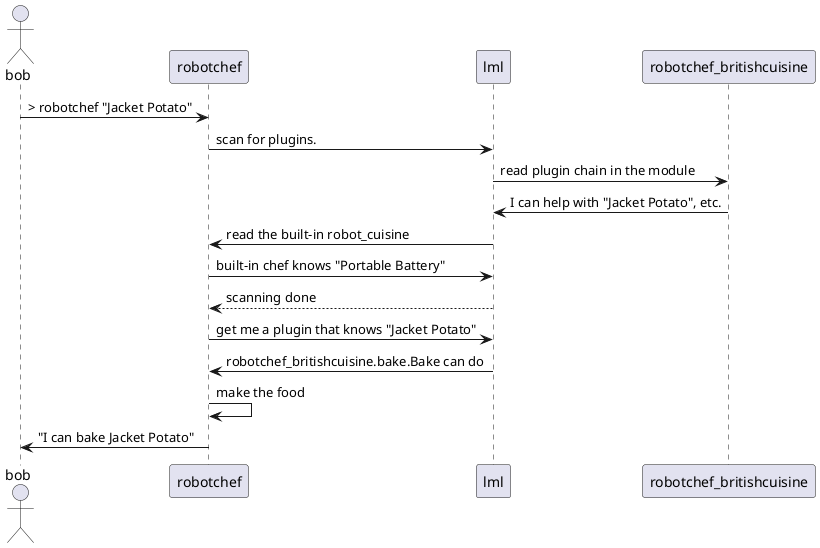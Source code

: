 @startuml

actor bob
participant robotchef
participant lml
participant robotchef_britishcuisine

bob -> robotchef : > robotchef "Jacket Potato"
robotchef -> lml : scan for plugins.
lml -> robotchef_britishcuisine : read plugin chain in the module
robotchef_britishcuisine -> lml: I can help with "Jacket Potato", etc.
lml -> robotchef : read the built-in robot_cuisine
robotchef -> lml : built-in chef knows "Portable Battery"
lml --> robotchef : scanning done
robotchef -> lml : get me a plugin that knows "Jacket Potato"
lml -> robotchef : robotchef_britishcuisine.bake.Bake can do
robotchef -> robotchef: make the food
robotchef -> bob : "I can bake Jacket Potato"
@enduml
